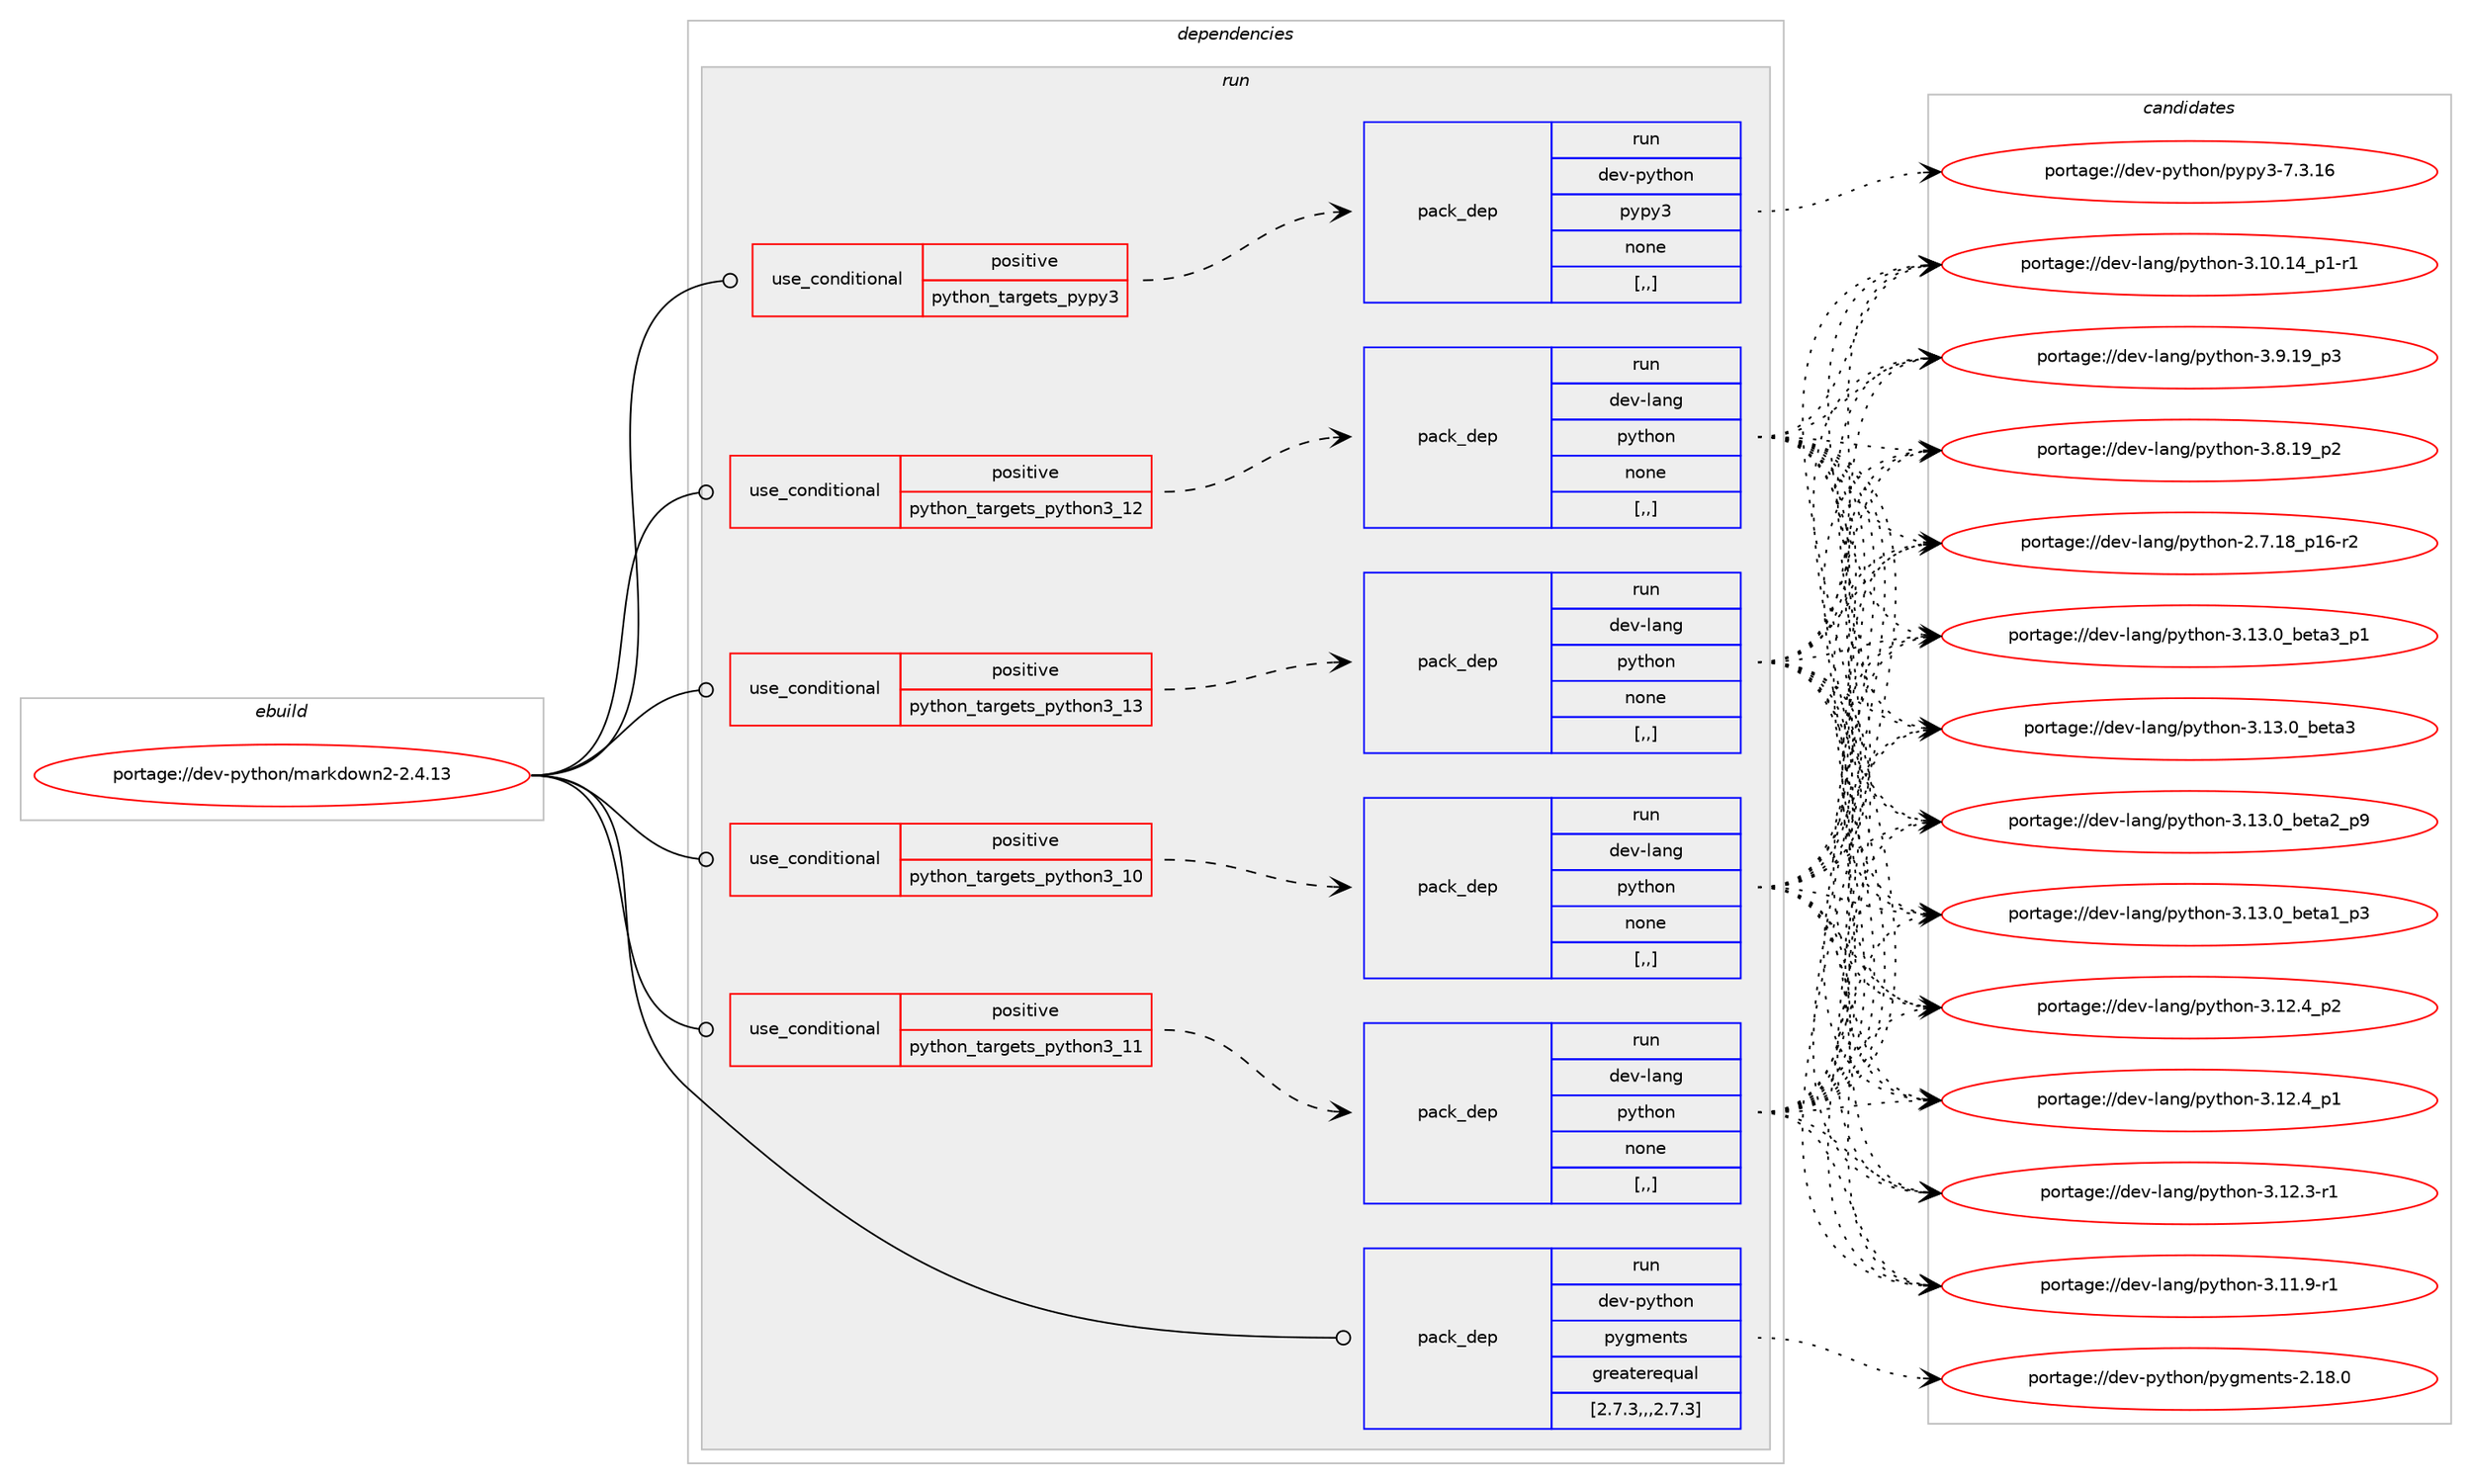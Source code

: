digraph prolog {

# *************
# Graph options
# *************

newrank=true;
concentrate=true;
compound=true;
graph [rankdir=LR,fontname=Helvetica,fontsize=10,ranksep=1.5];#, ranksep=2.5, nodesep=0.2];
edge  [arrowhead=vee];
node  [fontname=Helvetica,fontsize=10];

# **********
# The ebuild
# **********

subgraph cluster_leftcol {
color=gray;
rank=same;
label=<<i>ebuild</i>>;
id [label="portage://dev-python/markdown2-2.4.13", color=red, width=4, href="../dev-python/markdown2-2.4.13.svg"];
}

# ****************
# The dependencies
# ****************

subgraph cluster_midcol {
color=gray;
label=<<i>dependencies</i>>;
subgraph cluster_compile {
fillcolor="#eeeeee";
style=filled;
label=<<i>compile</i>>;
}
subgraph cluster_compileandrun {
fillcolor="#eeeeee";
style=filled;
label=<<i>compile and run</i>>;
}
subgraph cluster_run {
fillcolor="#eeeeee";
style=filled;
label=<<i>run</i>>;
subgraph cond34284 {
dependency149736 [label=<<TABLE BORDER="0" CELLBORDER="1" CELLSPACING="0" CELLPADDING="4"><TR><TD ROWSPAN="3" CELLPADDING="10">use_conditional</TD></TR><TR><TD>positive</TD></TR><TR><TD>python_targets_pypy3</TD></TR></TABLE>>, shape=none, color=red];
subgraph pack114217 {
dependency149737 [label=<<TABLE BORDER="0" CELLBORDER="1" CELLSPACING="0" CELLPADDING="4" WIDTH="220"><TR><TD ROWSPAN="6" CELLPADDING="30">pack_dep</TD></TR><TR><TD WIDTH="110">run</TD></TR><TR><TD>dev-python</TD></TR><TR><TD>pypy3</TD></TR><TR><TD>none</TD></TR><TR><TD>[,,]</TD></TR></TABLE>>, shape=none, color=blue];
}
dependency149736:e -> dependency149737:w [weight=20,style="dashed",arrowhead="vee"];
}
id:e -> dependency149736:w [weight=20,style="solid",arrowhead="odot"];
subgraph cond34285 {
dependency149738 [label=<<TABLE BORDER="0" CELLBORDER="1" CELLSPACING="0" CELLPADDING="4"><TR><TD ROWSPAN="3" CELLPADDING="10">use_conditional</TD></TR><TR><TD>positive</TD></TR><TR><TD>python_targets_python3_10</TD></TR></TABLE>>, shape=none, color=red];
subgraph pack114218 {
dependency149739 [label=<<TABLE BORDER="0" CELLBORDER="1" CELLSPACING="0" CELLPADDING="4" WIDTH="220"><TR><TD ROWSPAN="6" CELLPADDING="30">pack_dep</TD></TR><TR><TD WIDTH="110">run</TD></TR><TR><TD>dev-lang</TD></TR><TR><TD>python</TD></TR><TR><TD>none</TD></TR><TR><TD>[,,]</TD></TR></TABLE>>, shape=none, color=blue];
}
dependency149738:e -> dependency149739:w [weight=20,style="dashed",arrowhead="vee"];
}
id:e -> dependency149738:w [weight=20,style="solid",arrowhead="odot"];
subgraph cond34286 {
dependency149740 [label=<<TABLE BORDER="0" CELLBORDER="1" CELLSPACING="0" CELLPADDING="4"><TR><TD ROWSPAN="3" CELLPADDING="10">use_conditional</TD></TR><TR><TD>positive</TD></TR><TR><TD>python_targets_python3_11</TD></TR></TABLE>>, shape=none, color=red];
subgraph pack114219 {
dependency149741 [label=<<TABLE BORDER="0" CELLBORDER="1" CELLSPACING="0" CELLPADDING="4" WIDTH="220"><TR><TD ROWSPAN="6" CELLPADDING="30">pack_dep</TD></TR><TR><TD WIDTH="110">run</TD></TR><TR><TD>dev-lang</TD></TR><TR><TD>python</TD></TR><TR><TD>none</TD></TR><TR><TD>[,,]</TD></TR></TABLE>>, shape=none, color=blue];
}
dependency149740:e -> dependency149741:w [weight=20,style="dashed",arrowhead="vee"];
}
id:e -> dependency149740:w [weight=20,style="solid",arrowhead="odot"];
subgraph cond34287 {
dependency149742 [label=<<TABLE BORDER="0" CELLBORDER="1" CELLSPACING="0" CELLPADDING="4"><TR><TD ROWSPAN="3" CELLPADDING="10">use_conditional</TD></TR><TR><TD>positive</TD></TR><TR><TD>python_targets_python3_12</TD></TR></TABLE>>, shape=none, color=red];
subgraph pack114220 {
dependency149743 [label=<<TABLE BORDER="0" CELLBORDER="1" CELLSPACING="0" CELLPADDING="4" WIDTH="220"><TR><TD ROWSPAN="6" CELLPADDING="30">pack_dep</TD></TR><TR><TD WIDTH="110">run</TD></TR><TR><TD>dev-lang</TD></TR><TR><TD>python</TD></TR><TR><TD>none</TD></TR><TR><TD>[,,]</TD></TR></TABLE>>, shape=none, color=blue];
}
dependency149742:e -> dependency149743:w [weight=20,style="dashed",arrowhead="vee"];
}
id:e -> dependency149742:w [weight=20,style="solid",arrowhead="odot"];
subgraph cond34288 {
dependency149744 [label=<<TABLE BORDER="0" CELLBORDER="1" CELLSPACING="0" CELLPADDING="4"><TR><TD ROWSPAN="3" CELLPADDING="10">use_conditional</TD></TR><TR><TD>positive</TD></TR><TR><TD>python_targets_python3_13</TD></TR></TABLE>>, shape=none, color=red];
subgraph pack114221 {
dependency149745 [label=<<TABLE BORDER="0" CELLBORDER="1" CELLSPACING="0" CELLPADDING="4" WIDTH="220"><TR><TD ROWSPAN="6" CELLPADDING="30">pack_dep</TD></TR><TR><TD WIDTH="110">run</TD></TR><TR><TD>dev-lang</TD></TR><TR><TD>python</TD></TR><TR><TD>none</TD></TR><TR><TD>[,,]</TD></TR></TABLE>>, shape=none, color=blue];
}
dependency149744:e -> dependency149745:w [weight=20,style="dashed",arrowhead="vee"];
}
id:e -> dependency149744:w [weight=20,style="solid",arrowhead="odot"];
subgraph pack114222 {
dependency149746 [label=<<TABLE BORDER="0" CELLBORDER="1" CELLSPACING="0" CELLPADDING="4" WIDTH="220"><TR><TD ROWSPAN="6" CELLPADDING="30">pack_dep</TD></TR><TR><TD WIDTH="110">run</TD></TR><TR><TD>dev-python</TD></TR><TR><TD>pygments</TD></TR><TR><TD>greaterequal</TD></TR><TR><TD>[2.7.3,,,2.7.3]</TD></TR></TABLE>>, shape=none, color=blue];
}
id:e -> dependency149746:w [weight=20,style="solid",arrowhead="odot"];
}
}

# **************
# The candidates
# **************

subgraph cluster_choices {
rank=same;
color=gray;
label=<<i>candidates</i>>;

subgraph choice114217 {
color=black;
nodesep=1;
choice10010111845112121116104111110471121211121215145554651464954 [label="portage://dev-python/pypy3-7.3.16", color=red, width=4,href="../dev-python/pypy3-7.3.16.svg"];
dependency149737:e -> choice10010111845112121116104111110471121211121215145554651464954:w [style=dotted,weight="100"];
}
subgraph choice114218 {
color=black;
nodesep=1;
choice10010111845108971101034711212111610411111045514649514648959810111697519511249 [label="portage://dev-lang/python-3.13.0_beta3_p1", color=red, width=4,href="../dev-lang/python-3.13.0_beta3_p1.svg"];
choice1001011184510897110103471121211161041111104551464951464895981011169751 [label="portage://dev-lang/python-3.13.0_beta3", color=red, width=4,href="../dev-lang/python-3.13.0_beta3.svg"];
choice10010111845108971101034711212111610411111045514649514648959810111697509511257 [label="portage://dev-lang/python-3.13.0_beta2_p9", color=red, width=4,href="../dev-lang/python-3.13.0_beta2_p9.svg"];
choice10010111845108971101034711212111610411111045514649514648959810111697499511251 [label="portage://dev-lang/python-3.13.0_beta1_p3", color=red, width=4,href="../dev-lang/python-3.13.0_beta1_p3.svg"];
choice100101118451089711010347112121116104111110455146495046529511250 [label="portage://dev-lang/python-3.12.4_p2", color=red, width=4,href="../dev-lang/python-3.12.4_p2.svg"];
choice100101118451089711010347112121116104111110455146495046529511249 [label="portage://dev-lang/python-3.12.4_p1", color=red, width=4,href="../dev-lang/python-3.12.4_p1.svg"];
choice100101118451089711010347112121116104111110455146495046514511449 [label="portage://dev-lang/python-3.12.3-r1", color=red, width=4,href="../dev-lang/python-3.12.3-r1.svg"];
choice100101118451089711010347112121116104111110455146494946574511449 [label="portage://dev-lang/python-3.11.9-r1", color=red, width=4,href="../dev-lang/python-3.11.9-r1.svg"];
choice100101118451089711010347112121116104111110455146494846495295112494511449 [label="portage://dev-lang/python-3.10.14_p1-r1", color=red, width=4,href="../dev-lang/python-3.10.14_p1-r1.svg"];
choice100101118451089711010347112121116104111110455146574649579511251 [label="portage://dev-lang/python-3.9.19_p3", color=red, width=4,href="../dev-lang/python-3.9.19_p3.svg"];
choice100101118451089711010347112121116104111110455146564649579511250 [label="portage://dev-lang/python-3.8.19_p2", color=red, width=4,href="../dev-lang/python-3.8.19_p2.svg"];
choice100101118451089711010347112121116104111110455046554649569511249544511450 [label="portage://dev-lang/python-2.7.18_p16-r2", color=red, width=4,href="../dev-lang/python-2.7.18_p16-r2.svg"];
dependency149739:e -> choice10010111845108971101034711212111610411111045514649514648959810111697519511249:w [style=dotted,weight="100"];
dependency149739:e -> choice1001011184510897110103471121211161041111104551464951464895981011169751:w [style=dotted,weight="100"];
dependency149739:e -> choice10010111845108971101034711212111610411111045514649514648959810111697509511257:w [style=dotted,weight="100"];
dependency149739:e -> choice10010111845108971101034711212111610411111045514649514648959810111697499511251:w [style=dotted,weight="100"];
dependency149739:e -> choice100101118451089711010347112121116104111110455146495046529511250:w [style=dotted,weight="100"];
dependency149739:e -> choice100101118451089711010347112121116104111110455146495046529511249:w [style=dotted,weight="100"];
dependency149739:e -> choice100101118451089711010347112121116104111110455146495046514511449:w [style=dotted,weight="100"];
dependency149739:e -> choice100101118451089711010347112121116104111110455146494946574511449:w [style=dotted,weight="100"];
dependency149739:e -> choice100101118451089711010347112121116104111110455146494846495295112494511449:w [style=dotted,weight="100"];
dependency149739:e -> choice100101118451089711010347112121116104111110455146574649579511251:w [style=dotted,weight="100"];
dependency149739:e -> choice100101118451089711010347112121116104111110455146564649579511250:w [style=dotted,weight="100"];
dependency149739:e -> choice100101118451089711010347112121116104111110455046554649569511249544511450:w [style=dotted,weight="100"];
}
subgraph choice114219 {
color=black;
nodesep=1;
choice10010111845108971101034711212111610411111045514649514648959810111697519511249 [label="portage://dev-lang/python-3.13.0_beta3_p1", color=red, width=4,href="../dev-lang/python-3.13.0_beta3_p1.svg"];
choice1001011184510897110103471121211161041111104551464951464895981011169751 [label="portage://dev-lang/python-3.13.0_beta3", color=red, width=4,href="../dev-lang/python-3.13.0_beta3.svg"];
choice10010111845108971101034711212111610411111045514649514648959810111697509511257 [label="portage://dev-lang/python-3.13.0_beta2_p9", color=red, width=4,href="../dev-lang/python-3.13.0_beta2_p9.svg"];
choice10010111845108971101034711212111610411111045514649514648959810111697499511251 [label="portage://dev-lang/python-3.13.0_beta1_p3", color=red, width=4,href="../dev-lang/python-3.13.0_beta1_p3.svg"];
choice100101118451089711010347112121116104111110455146495046529511250 [label="portage://dev-lang/python-3.12.4_p2", color=red, width=4,href="../dev-lang/python-3.12.4_p2.svg"];
choice100101118451089711010347112121116104111110455146495046529511249 [label="portage://dev-lang/python-3.12.4_p1", color=red, width=4,href="../dev-lang/python-3.12.4_p1.svg"];
choice100101118451089711010347112121116104111110455146495046514511449 [label="portage://dev-lang/python-3.12.3-r1", color=red, width=4,href="../dev-lang/python-3.12.3-r1.svg"];
choice100101118451089711010347112121116104111110455146494946574511449 [label="portage://dev-lang/python-3.11.9-r1", color=red, width=4,href="../dev-lang/python-3.11.9-r1.svg"];
choice100101118451089711010347112121116104111110455146494846495295112494511449 [label="portage://dev-lang/python-3.10.14_p1-r1", color=red, width=4,href="../dev-lang/python-3.10.14_p1-r1.svg"];
choice100101118451089711010347112121116104111110455146574649579511251 [label="portage://dev-lang/python-3.9.19_p3", color=red, width=4,href="../dev-lang/python-3.9.19_p3.svg"];
choice100101118451089711010347112121116104111110455146564649579511250 [label="portage://dev-lang/python-3.8.19_p2", color=red, width=4,href="../dev-lang/python-3.8.19_p2.svg"];
choice100101118451089711010347112121116104111110455046554649569511249544511450 [label="portage://dev-lang/python-2.7.18_p16-r2", color=red, width=4,href="../dev-lang/python-2.7.18_p16-r2.svg"];
dependency149741:e -> choice10010111845108971101034711212111610411111045514649514648959810111697519511249:w [style=dotted,weight="100"];
dependency149741:e -> choice1001011184510897110103471121211161041111104551464951464895981011169751:w [style=dotted,weight="100"];
dependency149741:e -> choice10010111845108971101034711212111610411111045514649514648959810111697509511257:w [style=dotted,weight="100"];
dependency149741:e -> choice10010111845108971101034711212111610411111045514649514648959810111697499511251:w [style=dotted,weight="100"];
dependency149741:e -> choice100101118451089711010347112121116104111110455146495046529511250:w [style=dotted,weight="100"];
dependency149741:e -> choice100101118451089711010347112121116104111110455146495046529511249:w [style=dotted,weight="100"];
dependency149741:e -> choice100101118451089711010347112121116104111110455146495046514511449:w [style=dotted,weight="100"];
dependency149741:e -> choice100101118451089711010347112121116104111110455146494946574511449:w [style=dotted,weight="100"];
dependency149741:e -> choice100101118451089711010347112121116104111110455146494846495295112494511449:w [style=dotted,weight="100"];
dependency149741:e -> choice100101118451089711010347112121116104111110455146574649579511251:w [style=dotted,weight="100"];
dependency149741:e -> choice100101118451089711010347112121116104111110455146564649579511250:w [style=dotted,weight="100"];
dependency149741:e -> choice100101118451089711010347112121116104111110455046554649569511249544511450:w [style=dotted,weight="100"];
}
subgraph choice114220 {
color=black;
nodesep=1;
choice10010111845108971101034711212111610411111045514649514648959810111697519511249 [label="portage://dev-lang/python-3.13.0_beta3_p1", color=red, width=4,href="../dev-lang/python-3.13.0_beta3_p1.svg"];
choice1001011184510897110103471121211161041111104551464951464895981011169751 [label="portage://dev-lang/python-3.13.0_beta3", color=red, width=4,href="../dev-lang/python-3.13.0_beta3.svg"];
choice10010111845108971101034711212111610411111045514649514648959810111697509511257 [label="portage://dev-lang/python-3.13.0_beta2_p9", color=red, width=4,href="../dev-lang/python-3.13.0_beta2_p9.svg"];
choice10010111845108971101034711212111610411111045514649514648959810111697499511251 [label="portage://dev-lang/python-3.13.0_beta1_p3", color=red, width=4,href="../dev-lang/python-3.13.0_beta1_p3.svg"];
choice100101118451089711010347112121116104111110455146495046529511250 [label="portage://dev-lang/python-3.12.4_p2", color=red, width=4,href="../dev-lang/python-3.12.4_p2.svg"];
choice100101118451089711010347112121116104111110455146495046529511249 [label="portage://dev-lang/python-3.12.4_p1", color=red, width=4,href="../dev-lang/python-3.12.4_p1.svg"];
choice100101118451089711010347112121116104111110455146495046514511449 [label="portage://dev-lang/python-3.12.3-r1", color=red, width=4,href="../dev-lang/python-3.12.3-r1.svg"];
choice100101118451089711010347112121116104111110455146494946574511449 [label="portage://dev-lang/python-3.11.9-r1", color=red, width=4,href="../dev-lang/python-3.11.9-r1.svg"];
choice100101118451089711010347112121116104111110455146494846495295112494511449 [label="portage://dev-lang/python-3.10.14_p1-r1", color=red, width=4,href="../dev-lang/python-3.10.14_p1-r1.svg"];
choice100101118451089711010347112121116104111110455146574649579511251 [label="portage://dev-lang/python-3.9.19_p3", color=red, width=4,href="../dev-lang/python-3.9.19_p3.svg"];
choice100101118451089711010347112121116104111110455146564649579511250 [label="portage://dev-lang/python-3.8.19_p2", color=red, width=4,href="../dev-lang/python-3.8.19_p2.svg"];
choice100101118451089711010347112121116104111110455046554649569511249544511450 [label="portage://dev-lang/python-2.7.18_p16-r2", color=red, width=4,href="../dev-lang/python-2.7.18_p16-r2.svg"];
dependency149743:e -> choice10010111845108971101034711212111610411111045514649514648959810111697519511249:w [style=dotted,weight="100"];
dependency149743:e -> choice1001011184510897110103471121211161041111104551464951464895981011169751:w [style=dotted,weight="100"];
dependency149743:e -> choice10010111845108971101034711212111610411111045514649514648959810111697509511257:w [style=dotted,weight="100"];
dependency149743:e -> choice10010111845108971101034711212111610411111045514649514648959810111697499511251:w [style=dotted,weight="100"];
dependency149743:e -> choice100101118451089711010347112121116104111110455146495046529511250:w [style=dotted,weight="100"];
dependency149743:e -> choice100101118451089711010347112121116104111110455146495046529511249:w [style=dotted,weight="100"];
dependency149743:e -> choice100101118451089711010347112121116104111110455146495046514511449:w [style=dotted,weight="100"];
dependency149743:e -> choice100101118451089711010347112121116104111110455146494946574511449:w [style=dotted,weight="100"];
dependency149743:e -> choice100101118451089711010347112121116104111110455146494846495295112494511449:w [style=dotted,weight="100"];
dependency149743:e -> choice100101118451089711010347112121116104111110455146574649579511251:w [style=dotted,weight="100"];
dependency149743:e -> choice100101118451089711010347112121116104111110455146564649579511250:w [style=dotted,weight="100"];
dependency149743:e -> choice100101118451089711010347112121116104111110455046554649569511249544511450:w [style=dotted,weight="100"];
}
subgraph choice114221 {
color=black;
nodesep=1;
choice10010111845108971101034711212111610411111045514649514648959810111697519511249 [label="portage://dev-lang/python-3.13.0_beta3_p1", color=red, width=4,href="../dev-lang/python-3.13.0_beta3_p1.svg"];
choice1001011184510897110103471121211161041111104551464951464895981011169751 [label="portage://dev-lang/python-3.13.0_beta3", color=red, width=4,href="../dev-lang/python-3.13.0_beta3.svg"];
choice10010111845108971101034711212111610411111045514649514648959810111697509511257 [label="portage://dev-lang/python-3.13.0_beta2_p9", color=red, width=4,href="../dev-lang/python-3.13.0_beta2_p9.svg"];
choice10010111845108971101034711212111610411111045514649514648959810111697499511251 [label="portage://dev-lang/python-3.13.0_beta1_p3", color=red, width=4,href="../dev-lang/python-3.13.0_beta1_p3.svg"];
choice100101118451089711010347112121116104111110455146495046529511250 [label="portage://dev-lang/python-3.12.4_p2", color=red, width=4,href="../dev-lang/python-3.12.4_p2.svg"];
choice100101118451089711010347112121116104111110455146495046529511249 [label="portage://dev-lang/python-3.12.4_p1", color=red, width=4,href="../dev-lang/python-3.12.4_p1.svg"];
choice100101118451089711010347112121116104111110455146495046514511449 [label="portage://dev-lang/python-3.12.3-r1", color=red, width=4,href="../dev-lang/python-3.12.3-r1.svg"];
choice100101118451089711010347112121116104111110455146494946574511449 [label="portage://dev-lang/python-3.11.9-r1", color=red, width=4,href="../dev-lang/python-3.11.9-r1.svg"];
choice100101118451089711010347112121116104111110455146494846495295112494511449 [label="portage://dev-lang/python-3.10.14_p1-r1", color=red, width=4,href="../dev-lang/python-3.10.14_p1-r1.svg"];
choice100101118451089711010347112121116104111110455146574649579511251 [label="portage://dev-lang/python-3.9.19_p3", color=red, width=4,href="../dev-lang/python-3.9.19_p3.svg"];
choice100101118451089711010347112121116104111110455146564649579511250 [label="portage://dev-lang/python-3.8.19_p2", color=red, width=4,href="../dev-lang/python-3.8.19_p2.svg"];
choice100101118451089711010347112121116104111110455046554649569511249544511450 [label="portage://dev-lang/python-2.7.18_p16-r2", color=red, width=4,href="../dev-lang/python-2.7.18_p16-r2.svg"];
dependency149745:e -> choice10010111845108971101034711212111610411111045514649514648959810111697519511249:w [style=dotted,weight="100"];
dependency149745:e -> choice1001011184510897110103471121211161041111104551464951464895981011169751:w [style=dotted,weight="100"];
dependency149745:e -> choice10010111845108971101034711212111610411111045514649514648959810111697509511257:w [style=dotted,weight="100"];
dependency149745:e -> choice10010111845108971101034711212111610411111045514649514648959810111697499511251:w [style=dotted,weight="100"];
dependency149745:e -> choice100101118451089711010347112121116104111110455146495046529511250:w [style=dotted,weight="100"];
dependency149745:e -> choice100101118451089711010347112121116104111110455146495046529511249:w [style=dotted,weight="100"];
dependency149745:e -> choice100101118451089711010347112121116104111110455146495046514511449:w [style=dotted,weight="100"];
dependency149745:e -> choice100101118451089711010347112121116104111110455146494946574511449:w [style=dotted,weight="100"];
dependency149745:e -> choice100101118451089711010347112121116104111110455146494846495295112494511449:w [style=dotted,weight="100"];
dependency149745:e -> choice100101118451089711010347112121116104111110455146574649579511251:w [style=dotted,weight="100"];
dependency149745:e -> choice100101118451089711010347112121116104111110455146564649579511250:w [style=dotted,weight="100"];
dependency149745:e -> choice100101118451089711010347112121116104111110455046554649569511249544511450:w [style=dotted,weight="100"];
}
subgraph choice114222 {
color=black;
nodesep=1;
choice100101118451121211161041111104711212110310910111011611545504649564648 [label="portage://dev-python/pygments-2.18.0", color=red, width=4,href="../dev-python/pygments-2.18.0.svg"];
dependency149746:e -> choice100101118451121211161041111104711212110310910111011611545504649564648:w [style=dotted,weight="100"];
}
}

}
